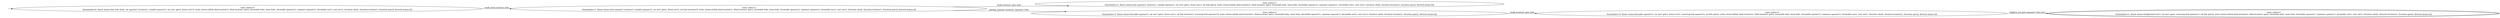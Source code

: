 digraph {
rankdir="LR"
s0[label="state_index=0
State(index=0, fluent atoms=[(at bob shed), (at spanner1 location1), (usable spanner1), (at nut1 gate), (loose nut1)], static atoms=[(link shed location1), (link location1 gate), (locatable bob), (man bob), (locatable spanner1), (spanner spanner1), (locatable nut1), (nut nut1), (location shed), (location location1), (location gate)], derived atoms=[])
"]
s1[label="state_index=1
State(index=1, fluent atoms=[(at spanner1 location1), (usable spanner1), (at nut1 gate), (loose nut1), (at bob location1)], static atoms=[(link shed location1), (link location1 gate), (locatable bob), (man bob), (locatable spanner1), (spanner spanner1), (locatable nut1), (nut nut1), (location shed), (location location1), (location gate)], derived atoms=[])
"]
s2[label="state_index=2
State(index=2, fluent atoms=[(at spanner1 location1), (usable spanner1), (at nut1 gate), (loose nut1), (at bob gate)], static atoms=[(link shed location1), (link location1 gate), (locatable bob), (man bob), (locatable spanner1), (spanner spanner1), (locatable nut1), (nut nut1), (location shed), (location location1), (location gate)], derived atoms=[])
"]
s3[label="state_index=3
State(index=3, fluent atoms=[(usable spanner1), (at nut1 gate), (loose nut1), (at bob location1), (carrying bob spanner1)], static atoms=[(link shed location1), (link location1 gate), (locatable bob), (man bob), (locatable spanner1), (spanner spanner1), (locatable nut1), (nut nut1), (location shed), (location location1), (location gate)], derived atoms=[])
"]
s4[label="state_index=4
State(index=4, fluent atoms=[(usable spanner1), (at nut1 gate), (loose nut1), (carrying bob spanner1), (at bob gate)], static atoms=[(link shed location1), (link location1 gate), (locatable bob), (man bob), (locatable spanner1), (spanner spanner1), (locatable nut1), (nut nut1), (location shed), (location location1), (location gate)], derived atoms=[])
"]
s5[peripheries=2,label="state_index=5
State(index=5, fluent atoms=[(tightened nut1), (at nut1 gate), (carrying bob spanner1), (at bob gate)], static atoms=[(link shed location1), (link location1 gate), (locatable bob), (man bob), (locatable spanner1), (spanner spanner1), (locatable nut1), (nut nut1), (location shed), (location location1), (location gate)], derived atoms=[])
"]
Dangling [ label = "", style = invis ]
{ rank = same; Dangling }
Dangling -> s0
{ rank = same; s2}
{ rank = same; s0}
{ rank = same; s1}
{ rank = same; s3}
{ rank = same; s4}
{ rank = same; s5}
s0->s1 [label="(walk shed location1 bob)
"]
s1->s2 [label="(walk location1 gate bob)
"]
s1->s3 [label="(pickup_spanner location1 spanner1 bob)
"]
s3->s4 [label="(walk location1 gate bob)
"]
s4->s5 [label="(tighten_nut gate spanner1 bob nut1)
"]
}
